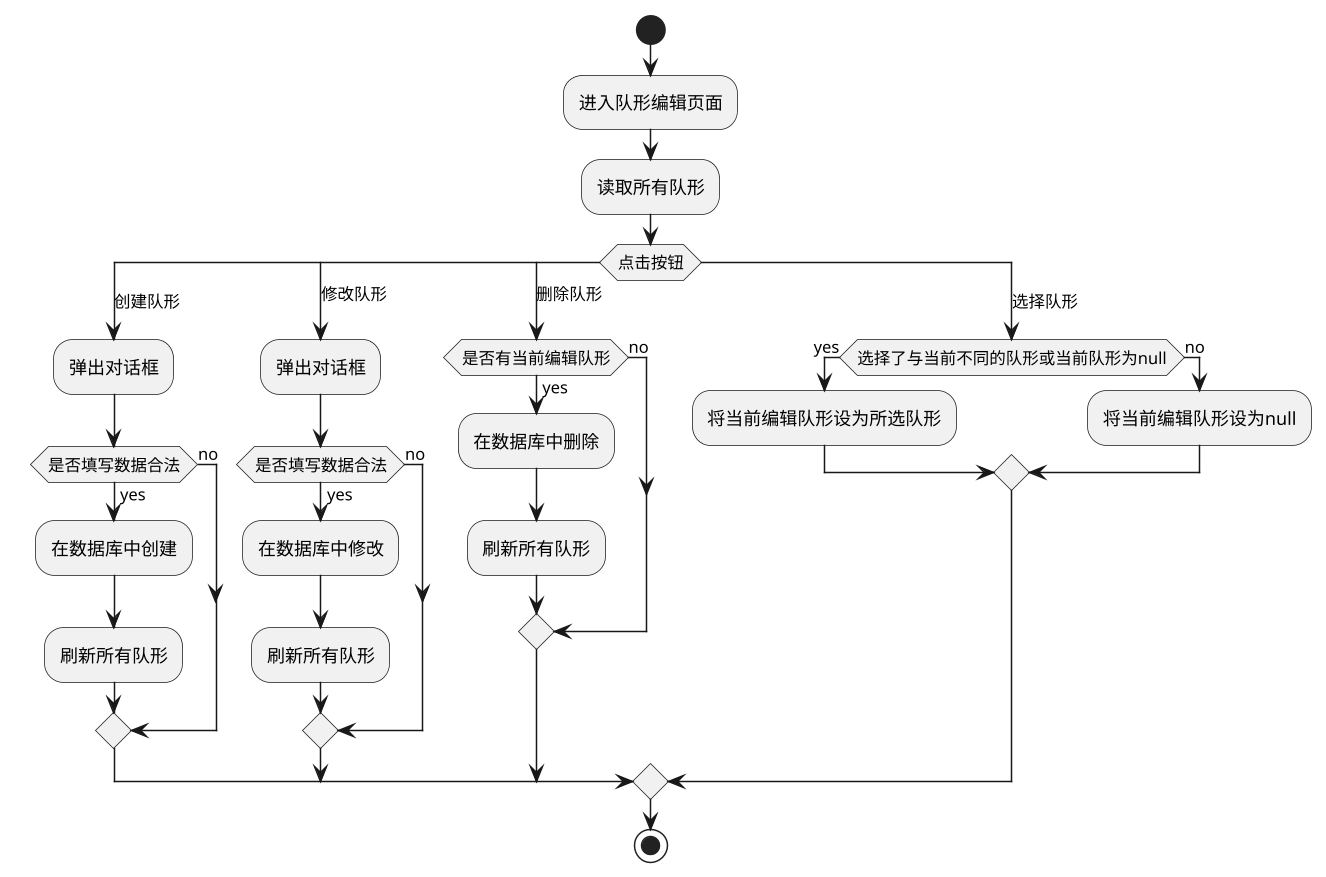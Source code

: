 
@startuml FormationController
scale 1.5
start

:进入队形编辑页面;
:读取所有队形;
switch(点击按钮)
case(创建队形)
    :弹出对话框;
    if(是否填写数据合法) then(yes)
        :在数据库中创建;
        :刷新所有队形;
    else(no)
    endif
case(修改队形)
    :弹出对话框;
    if(是否填写数据合法) then(yes)
        :在数据库中修改;
        :刷新所有队形;
    else(no)
    endif
case(删除队形)
    if(是否有当前编辑队形) then(yes)
        :在数据库中删除;
        :刷新所有队形;
    else(no)
    endif
case(选择队形)
if(选择了与当前不同的队形或当前队形为null) then(yes)
    :将当前编辑队形设为所选队形;
else(no)
    :将当前编辑队形设为null;
endif
endswitch


stop
@enduml